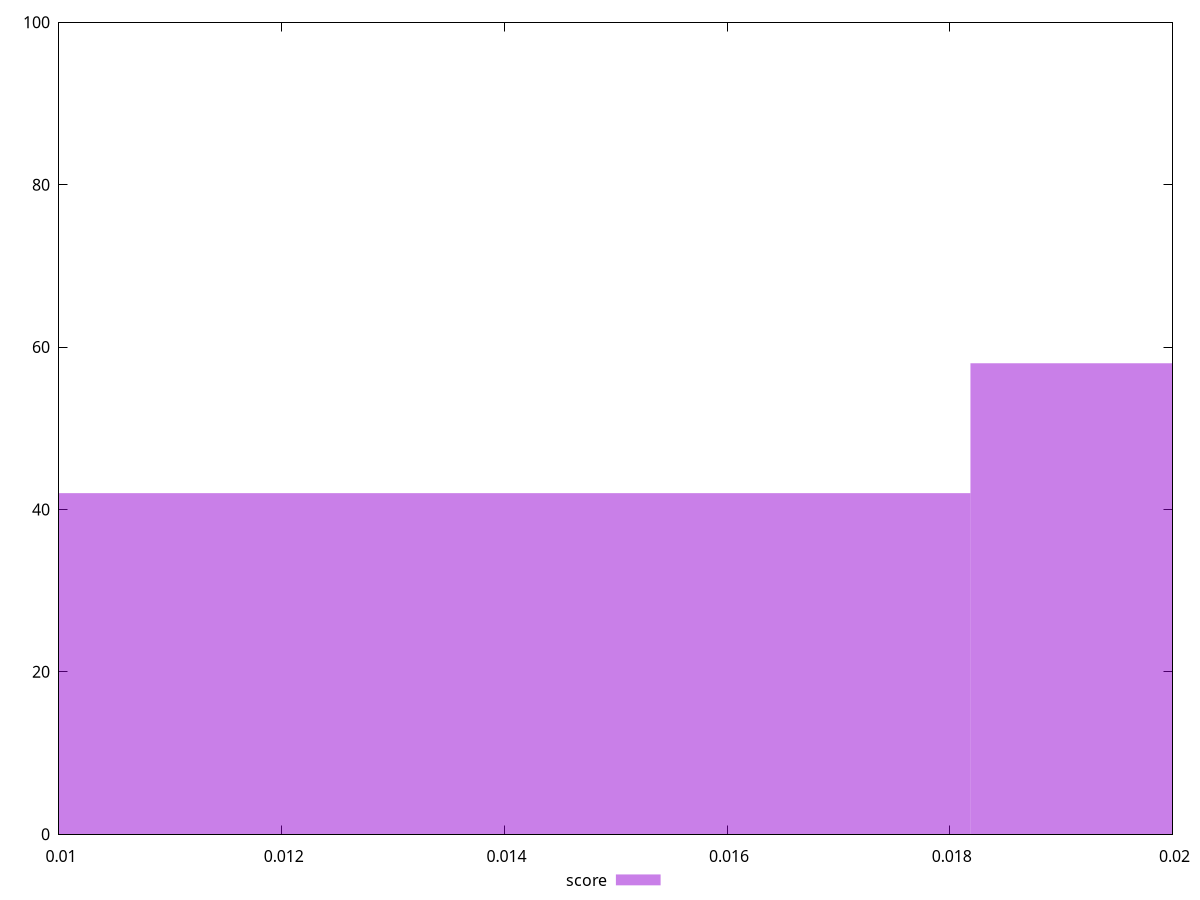 reset

$score <<EOF
0.012123615546818955 42
0.02424723109363791 58
EOF

set key outside below
set boxwidth 0.012123615546818955
set xrange [0.01:0.02]
set yrange [0:100]
set trange [0:100]
set style fill transparent solid 0.5 noborder
set terminal svg size 640, 490 enhanced background rgb 'white'
set output "report_00011_2021-02-09T10:53:21.242Z/cumulative-layout-shift/samples/pages+cached/score/histogram.svg"

plot $score title "score" with boxes

reset
